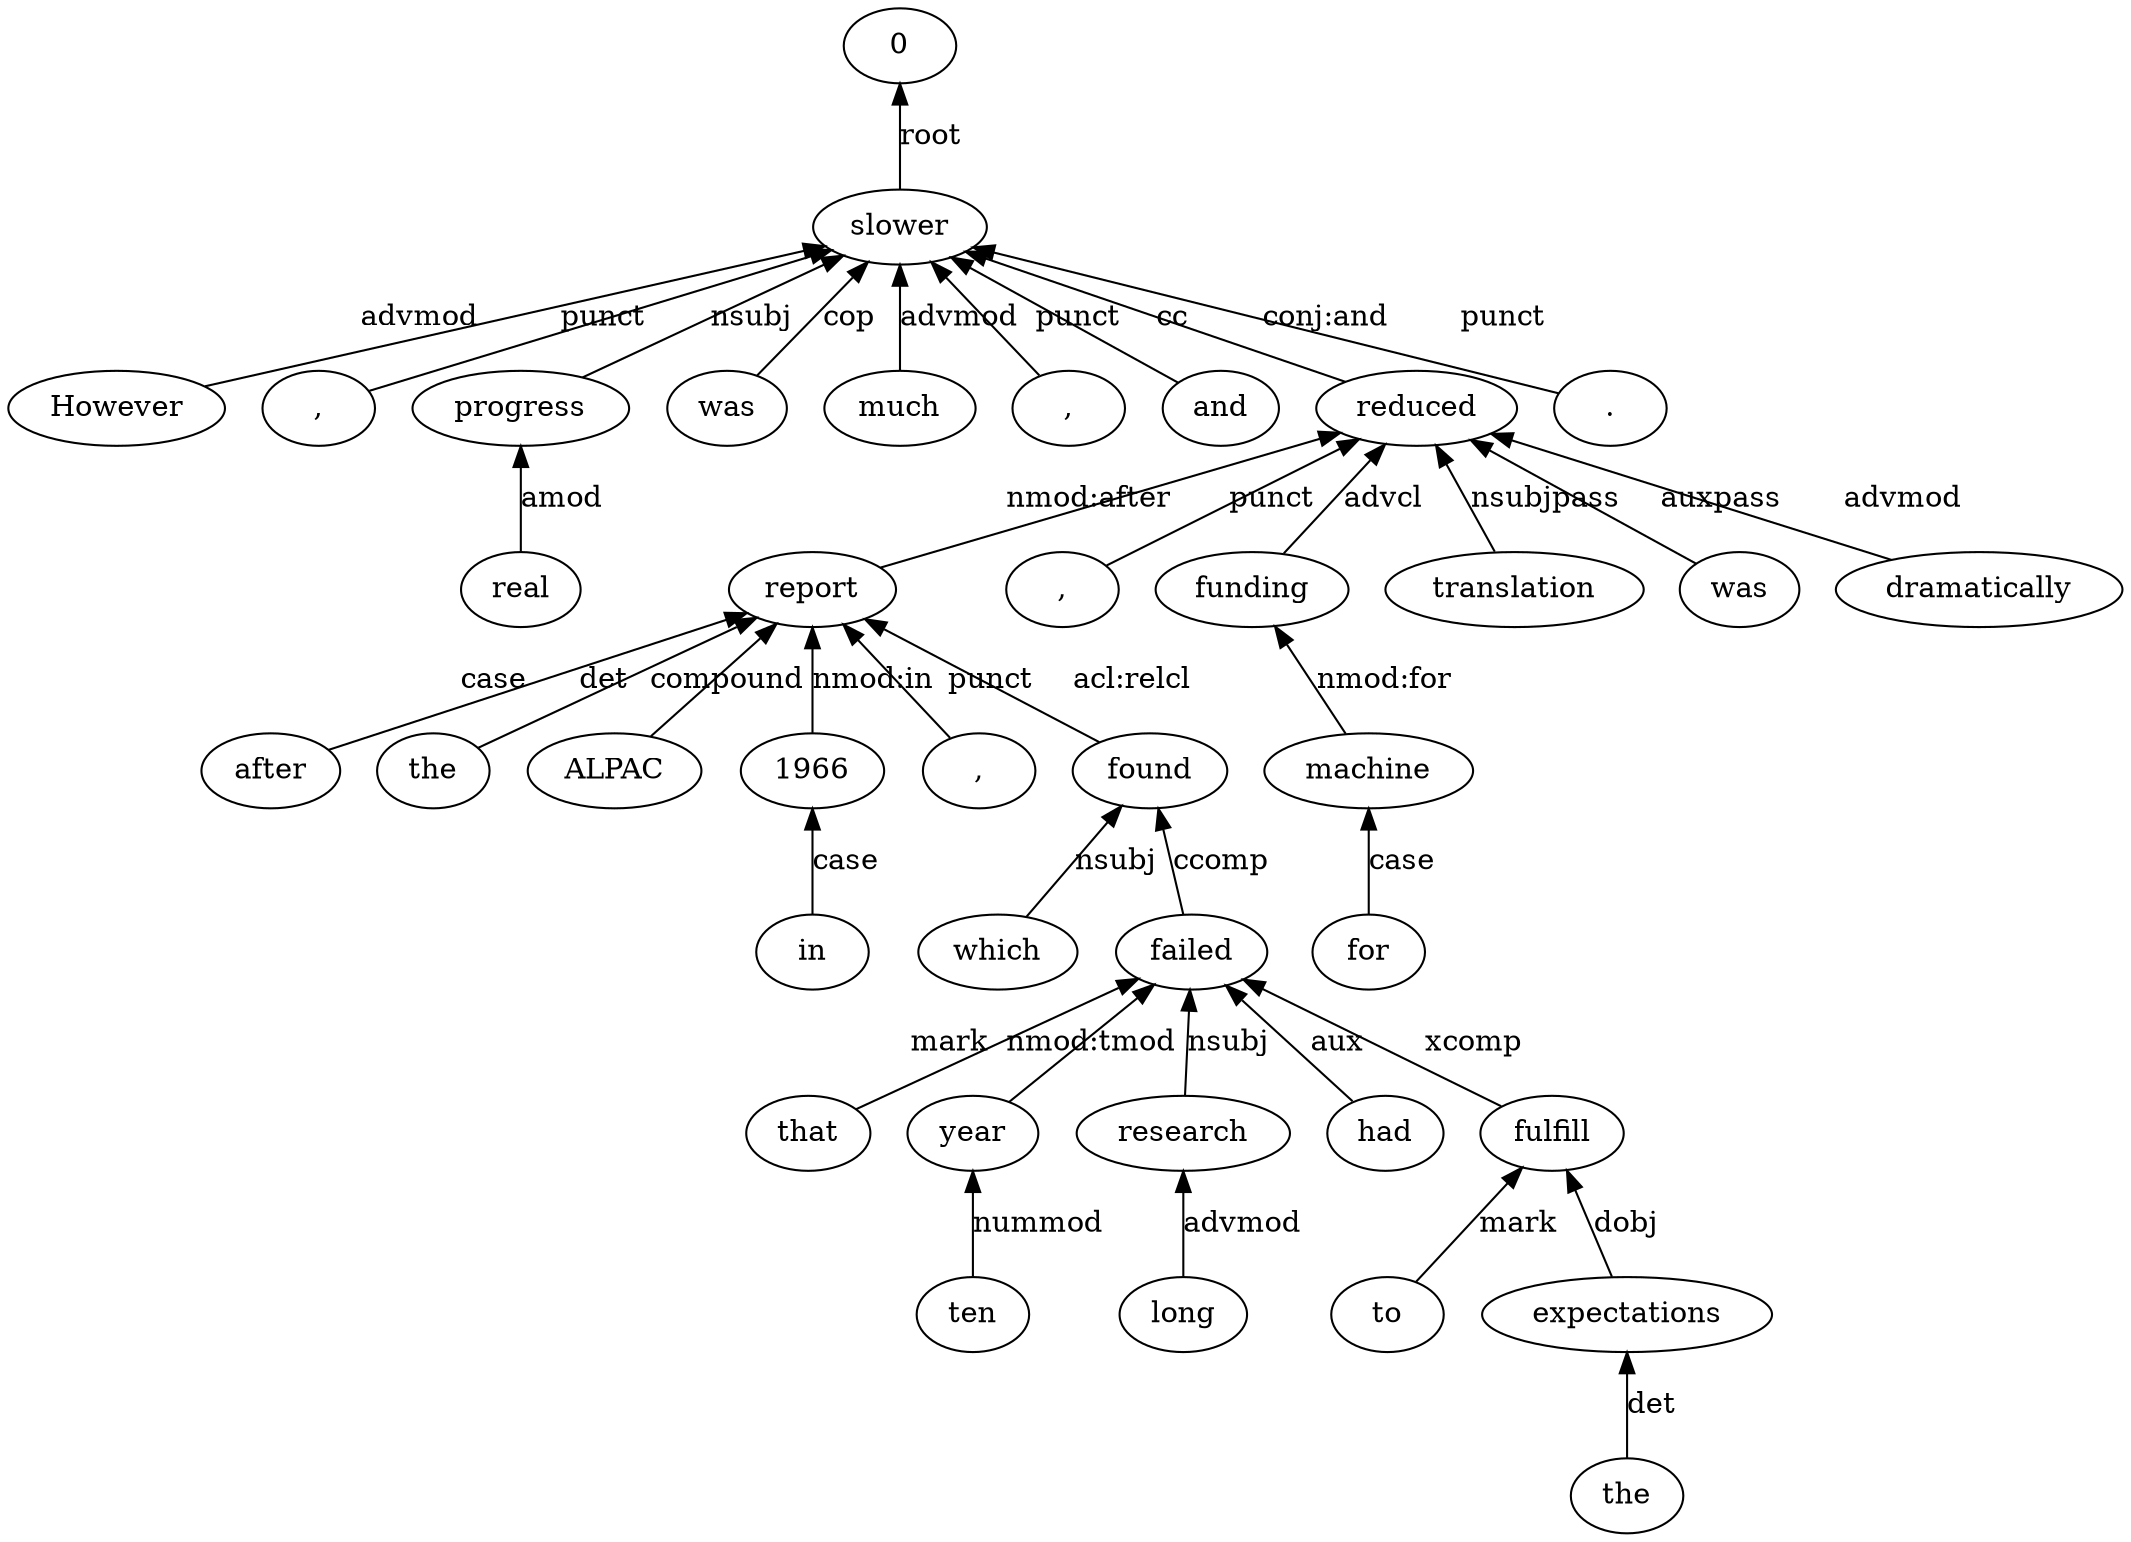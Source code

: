digraph G {
fontsize="9.5";
layout=dot;
margin=0;
rankdir=BT;
splines=false;
1 [label="However"];
2 [label=","];
3 [label="real"];
4 [label="progress"];
5 [label="was"];
6 [label="much"];
7 [label="slower"];
8 [label=","];
9 [label="and"];
10 [label="after"];
11 [label="the"];
12 [label="ALPAC"];
13 [label="report"];
14 [label="in"];
15 [label="1966"];
16 [label=","];
17 [label="which"];
18 [label="found"];
19 [label="that"];
20 [label="ten"];
21 [label="year"];
22 [label="long"];
23 [label="research"];
24 [label="had"];
25 [label="failed"];
26 [label="to"];
27 [label="fulfill"];
28 [label="the"];
29 [label="expectations"];
30 [label=","];
31 [label="funding"];
32 [label="for"];
33 [label="machine"];
34 [label="translation"];
35 [label="was"];
36 [label="dramatically"];
37 [label="reduced"];
38 [label="."];
7 -> 0  [label="root"];
1 -> 7  [label="advmod"];
2 -> 7  [label="punct"];
3 -> 4  [label="amod"];
4 -> 7  [label="nsubj"];
5 -> 7  [label="cop"];
6 -> 7  [label="advmod"];
8 -> 7  [label="punct"];
9 -> 7  [label="cc"];
10 -> 13  [label="case"];
11 -> 13  [label="det"];
12 -> 13  [label="compound"];
13 -> 37  [label="nmod:after"];
14 -> 15  [label="case"];
15 -> 13  [label="nmod:in"];
16 -> 13  [label="punct"];
17 -> 18  [label="nsubj"];
18 -> 13  [label="acl:relcl"];
19 -> 25  [label="mark"];
20 -> 21  [label="nummod"];
21 -> 25  [label="nmod:tmod"];
22 -> 23  [label="advmod"];
23 -> 25  [label="nsubj"];
24 -> 25  [label="aux"];
25 -> 18  [label="ccomp"];
26 -> 27  [label="mark"];
27 -> 25  [label="xcomp"];
28 -> 29  [label="det"];
29 -> 27  [label="dobj"];
30 -> 37  [label="punct"];
31 -> 37  [label="advcl"];
32 -> 33  [label="case"];
33 -> 31  [label="nmod:for"];
34 -> 37  [label="nsubjpass"];
35 -> 37  [label="auxpass"];
36 -> 37  [label="advmod"];
37 -> 7  [label="conj:and"];
38 -> 7  [label="punct"];
}
